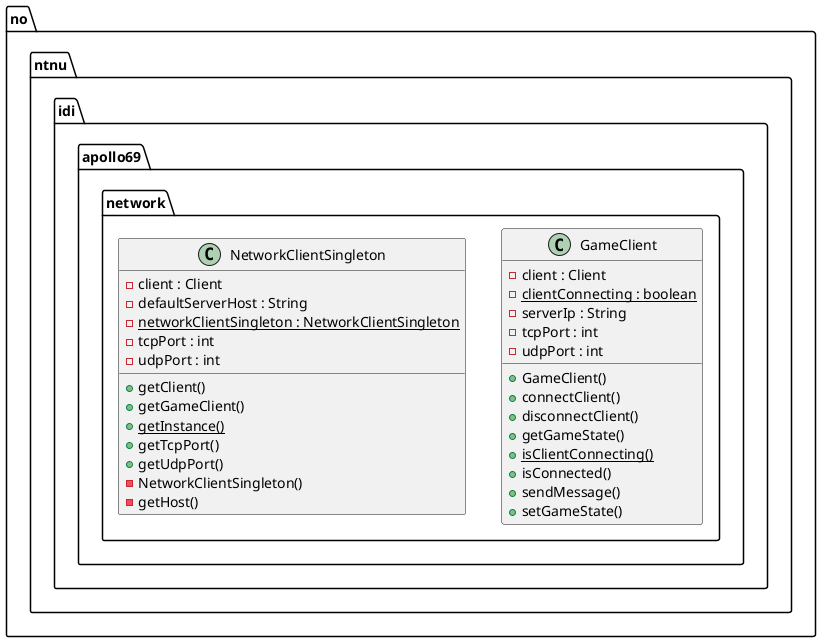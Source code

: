 @startuml

      class no.ntnu.idi.apollo69.network.GameClient {
          - client : Client
          {static} - clientConnecting : boolean
          - serverIp : String
          - tcpPort : int
          - udpPort : int
          + GameClient()
          + connectClient()
          + disconnectClient()
          + getGameState()
          {static} + isClientConnecting()
          + isConnected()
          + sendMessage()
          + setGameState()
      }
      class no.ntnu.idi.apollo69.network.NetworkClientSingleton {
          - client : Client
          - defaultServerHost : String
          {static} - networkClientSingleton : NetworkClientSingleton
          - tcpPort : int
          - udpPort : int
          + getClient()
          + getGameClient()
          {static} + getInstance()
          + getTcpPort()
          + getUdpPort()
          - NetworkClientSingleton()
          - getHost()
      }

@enduml
